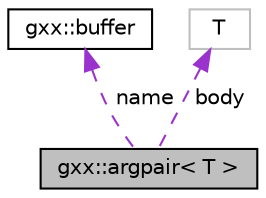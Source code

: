 digraph "gxx::argpair&lt; T &gt;"
{
  edge [fontname="Helvetica",fontsize="10",labelfontname="Helvetica",labelfontsize="10"];
  node [fontname="Helvetica",fontsize="10",shape=record];
  Node1 [label="gxx::argpair\< T \>",height=0.2,width=0.4,color="black", fillcolor="grey75", style="filled", fontcolor="black"];
  Node2 -> Node1 [dir="back",color="darkorchid3",fontsize="10",style="dashed",label=" name" ];
  Node2 [label="gxx::buffer",height=0.2,width=0.4,color="black", fillcolor="white", style="filled",URL="$classgxx_1_1buffer.html"];
  Node3 -> Node1 [dir="back",color="darkorchid3",fontsize="10",style="dashed",label=" body" ];
  Node3 [label="T",height=0.2,width=0.4,color="grey75", fillcolor="white", style="filled"];
}
